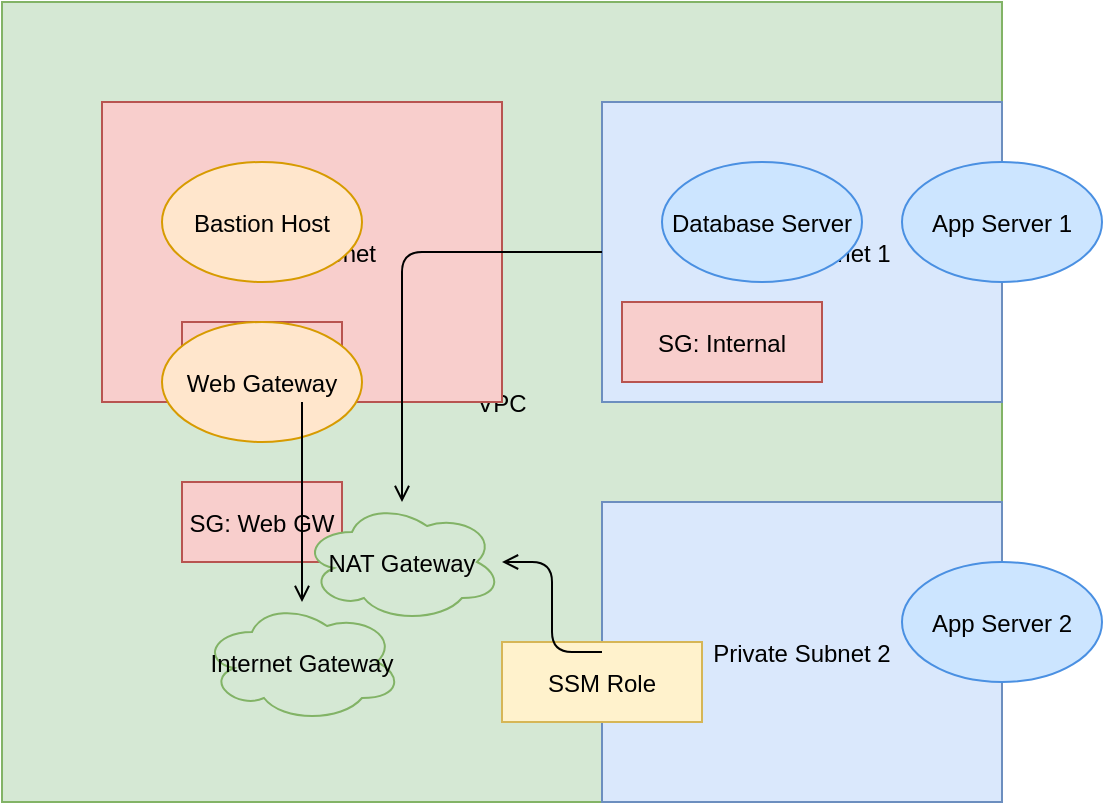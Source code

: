 <mxfile version="24.7.17">
  <diagram id="TerraformDiagram" name="Three-Tier Architecture">
    <mxGraphModel dx="1434" dy="1612" grid="1" gridSize="10" guides="1" tooltips="1" connect="1" arrows="1" fold="1" page="1" pageScale="1" pageWidth="1169" pageHeight="827" math="0" shadow="0">
      <root>
        <mxCell id="0" />
        <mxCell id="1" parent="0" />

        <!-- VPC -->
        <mxCell id="vpc" value="VPC" style="shape=rectangle;fillColor=#d5e8d4;strokeColor=#82b366;" vertex="1" parent="1">
          <mxGeometry x="100" y="100" width="500" height="400" as="geometry" />
        </mxCell>

        <!-- Subnets -->
        <mxCell id="public_subnet" value="Public Subnet" style="shape=rectangle;fillColor=#f8cecc;strokeColor=#b85450;" vertex="1" parent="vpc">
          <mxGeometry x="50" y="50" width="200" height="150" as="geometry" />
        </mxCell>
        <mxCell id="private_subnet_1" value="Private Subnet 1" style="shape=rectangle;fillColor=#dae8fc;strokeColor=#6c8ebf;" vertex="1" parent="vpc">
          <mxGeometry x="300" y="50" width="200" height="150" as="geometry" />
        </mxCell>
        <mxCell id="private_subnet_2" value="Private Subnet 2" style="shape=rectangle;fillColor=#dae8fc;strokeColor=#6c8ebf;" vertex="1" parent="vpc">
          <mxGeometry x="300" y="250" width="200" height="150" as="geometry" />
        </mxCell>

        <!-- Internet Gateway -->
        <mxCell id="igw" value="Internet Gateway" style="shape=cloud;fillColor=#d5e8d4;strokeColor=#82b366;" vertex="1" parent="vpc">
          <mxGeometry x="100" y="300" width="100" height="60" as="geometry" />
        </mxCell>
        <mxCell id="igw_route" style="edgeStyle=orthogonalEdgeStyle;endArrow=open;strokeColor=#000000;" edge="1" parent="1" source="public_subnet" target="igw">
          <mxGeometry relative="1" as="geometry" />
        </mxCell>

        <!-- NAT Gateway -->
        <mxCell id="nat_gw" value="NAT Gateway" style="shape=cloud;fillColor=#d5e8d4;strokeColor=#82b366;" vertex="1" parent="vpc">
          <mxGeometry x="150" y="250" width="100" height="60" as="geometry" />
        </mxCell>
        <mxCell id="nat_gw_route" style="edgeStyle=orthogonalEdgeStyle;endArrow=open;strokeColor=#000000;" edge="1" parent="1" source="private_subnet_1" target="nat_gw">
          <mxGeometry relative="1" as="geometry" />
        </mxCell>
        <mxCell id="nat_gw_route_2" style="edgeStyle=orthogonalEdgeStyle;endArrow=open;strokeColor=#000000;" edge="1" parent="1" source="private_subnet_2" target="nat_gw">
          <mxGeometry relative="1" as="geometry" />
        </mxCell>

        <!-- Bastion Host -->
        <mxCell id="bastion" value="Bastion Host" style="shape=ellipse;fillColor=#ffe6cc;strokeColor=#d79b00;" vertex="1" parent="public_subnet">
          <mxGeometry x="30" y="30" width="100" height="60" as="geometry" />
        </mxCell>

        <!-- Web Gateway -->
        <mxCell id="web_gw" value="Web Gateway" style="shape=ellipse;fillColor=#ffe6cc;strokeColor=#d79b00;" vertex="1" parent="public_subnet">
          <mxGeometry x="30" y="110" width="100" height="60" as="geometry" />
        </mxCell>

        <!-- Database Server -->
        <mxCell id="db" value="Database Server" style="shape=ellipse;fillColor=#cce5ff;strokeColor=#4a90e2;" vertex="1" parent="private_subnet_1">
          <mxGeometry x="30" y="30" width="100" height="60" as="geometry" />
        </mxCell>

        <!-- Application Servers -->
        <mxCell id="app_server_1" value="App Server 1" style="shape=ellipse;fillColor=#cce5ff;strokeColor=#4a90e2;" vertex="1" parent="private_subnet_1">
          <mxGeometry x="150" y="30" width="100" height="60" as="geometry" />
        </mxCell>
        <mxCell id="app_server_2" value="App Server 2" style="shape=ellipse;fillColor=#cce5ff;strokeColor=#4a90e2;" vertex="1" parent="private_subnet_2">
          <mxGeometry x="150" y="30" width="100" height="60" as="geometry" />
        </mxCell>

        <!-- Security Groups -->
        <mxCell id="sg_bastion" value="SG: Bastion" style="shape=rectangle;fillColor=#f8cecc;strokeColor=#b85450;" vertex="1" parent="bastion">
          <mxGeometry x="10" y="80" width="80" height="40" as="geometry" />
        </mxCell>
        <mxCell id="sg_web_gw" value="SG: Web GW" style="shape=rectangle;fillColor=#f8cecc;strokeColor=#b85450;" vertex="1" parent="web_gw">
          <mxGeometry x="10" y="80" width="80" height="40" as="geometry" />
        </mxCell>
        <mxCell id="sg_internal" value="SG: Internal" style="shape=rectangle;fillColor=#f8cecc;strokeColor=#b85450;" vertex="1" parent="private_subnet_1">
          <mxGeometry x="10" y="100" width="100" height="40" as="geometry" />
        </mxCell>

        <!-- SSM Role -->
        <mxCell id="ssm_role" value="SSM Role" style="shape=rectangle;fillColor=#fff2cc;strokeColor=#d6b656;" vertex="1" parent="vpc">
          <mxGeometry x="250" y="320" width="100" height="40" as="geometry" />
        </mxCell>

      </root>
    </mxGraphModel>
  </diagram>
</mxfile>
